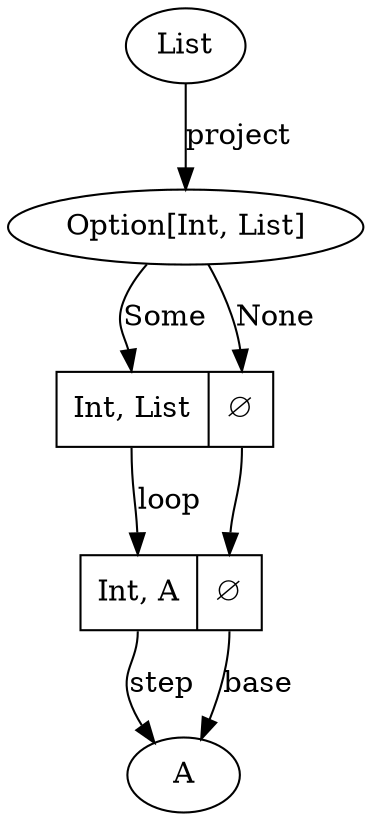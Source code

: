digraph {
    ListStruct[shape=record label="<cons> Int, List| <nil> ∅"]
    ListStruct2[shape=record label="<cons> Int, A| <nil> ∅" class="disabled"]
    ListFList[label="Option[Int, List]"]
    List
    A[class="disabled"]

    List             -> ListFList[label=project]
    ListFList        -> ListStruct:cons [ label=Some class="pattern"]
    ListFList        -> ListStruct:nil [label=None class="pattern"]
    ListStruct:cons  -> ListStruct2:cons [label=loop class="disabled"]
    ListStruct:nil   -> ListStruct2:nil[class="disabled"]
    ListStruct2:cons -> A[label=step class="disabled"]
    ListStruct2:nil  -> A[label=base class="disabled"]
}
